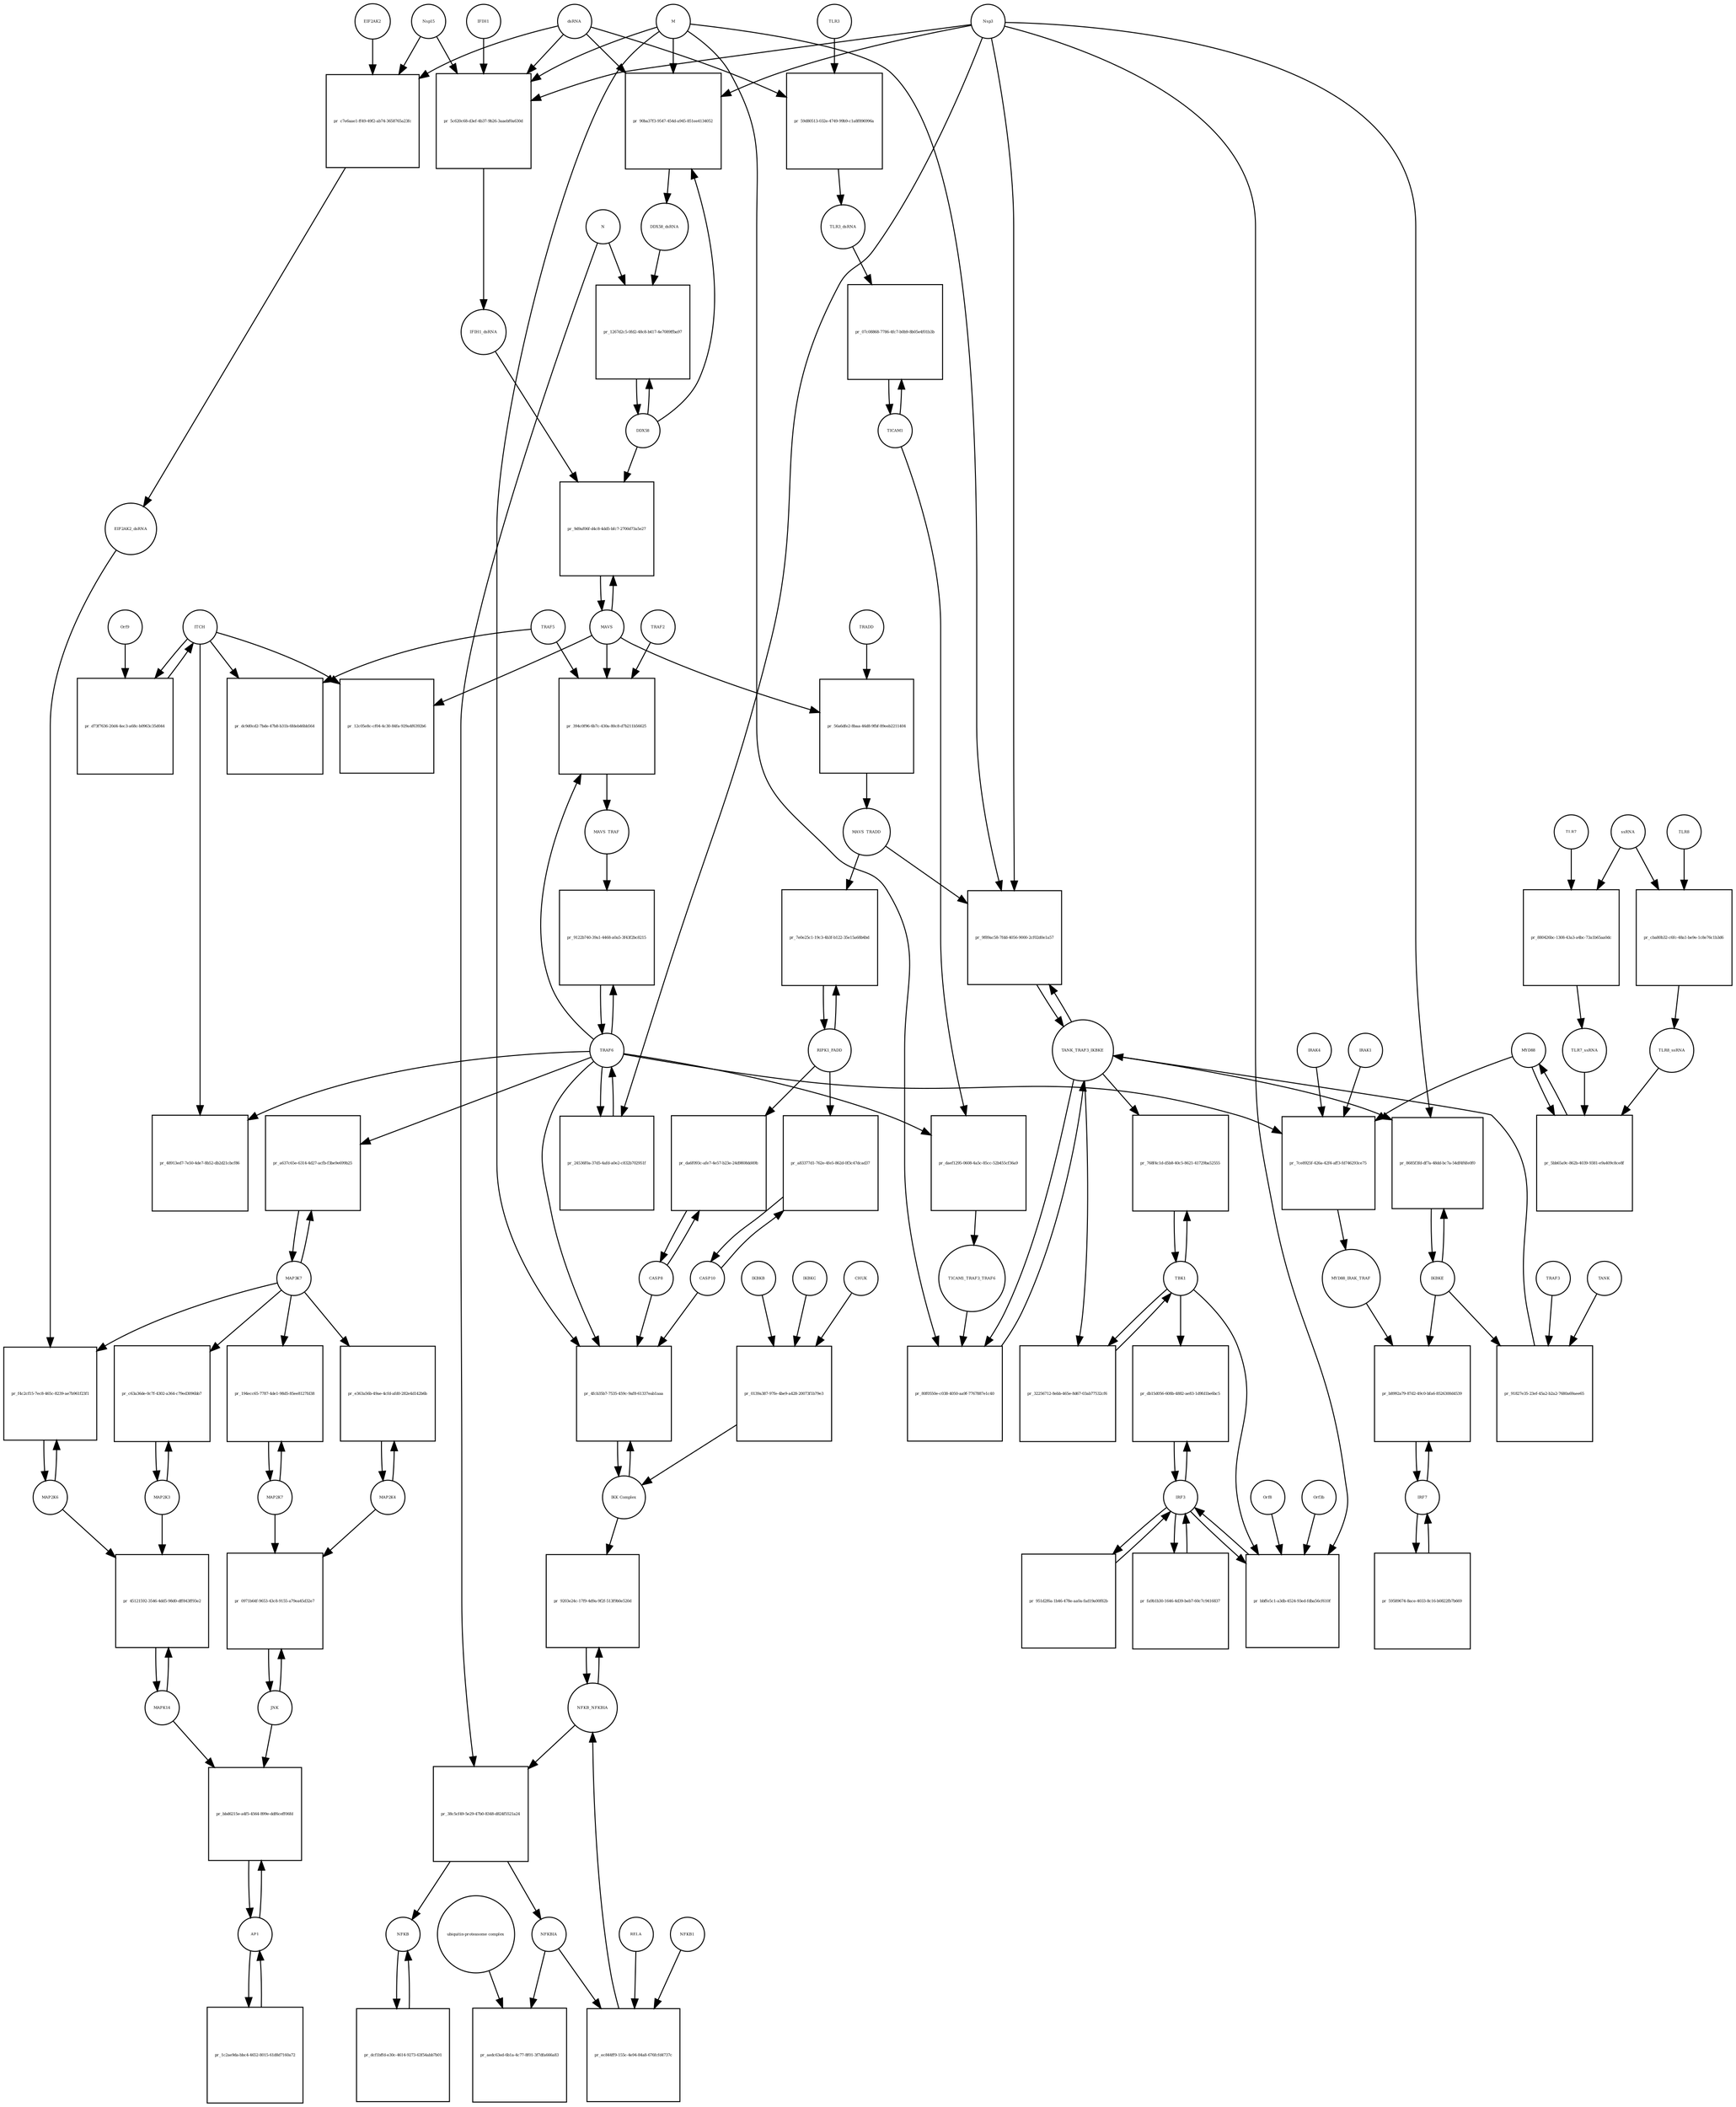 strict digraph  {
dsRNA [annotation="", bipartite=0, cls="nucleic acid feature", fontsize=4, label=dsRNA, shape=circle];
"pr_90ba37f3-9547-454d-a945-851ee4134052" [annotation="", bipartite=1, cls=process, fontsize=4, label="pr_90ba37f3-9547-454d-a945-851ee4134052", shape=square];
DDX58_dsRNA [annotation="", bipartite=0, cls=complex, fontsize=4, label=DDX58_dsRNA, shape=circle];
M [annotation=urn_miriam_ncbiprotein_1796318601, bipartite=0, cls=macromolecule, fontsize=4, label=M, shape=circle];
Nsp3 [annotation=urn_miriam_ncbiprotein_1802476807, bipartite=0, cls=macromolecule, fontsize=4, label=Nsp3, shape=circle];
DDX58 [annotation=urn_miriam_hgnc_19102, bipartite=0, cls=macromolecule, fontsize=4, label=DDX58, shape=circle];
"pr_5c620c68-d3ef-4b37-9b26-3aaebf0a630d" [annotation="", bipartite=1, cls=process, fontsize=4, label="pr_5c620c68-d3ef-4b37-9b26-3aaebf0a630d", shape=square];
IFIH1_dsRNA [annotation="", bipartite=0, cls=complex, fontsize=4, label=IFIH1_dsRNA, shape=circle];
Nsp15 [annotation=urn_miriam_ncbiprotein_1802476818, bipartite=0, cls=macromolecule, fontsize=4, label=Nsp15, shape=circle];
IFIH1 [annotation=urn_miriam_hgnc_18873, bipartite=0, cls=macromolecule, fontsize=4, label=IFIH1, shape=circle];
"pr_1267d2c5-0fd2-48c8-b417-4e7089ffba97" [annotation="", bipartite=1, cls=process, fontsize=4, label="pr_1267d2c5-0fd2-48c8-b417-4e7089ffba97", shape=square];
N [annotation=urn_miriam_ncbiprotein_1798174255, bipartite=0, cls=macromolecule, fontsize=4, label=N, shape=circle];
MAVS [annotation=urn_miriam_hgnc_29233, bipartite=0, cls="macromolecule multimer", fontsize=4, label=MAVS, shape=circle];
"pr_9d9af06f-d4c8-4dd5-bfc7-2700d73a5e27" [annotation="", bipartite=1, cls=process, fontsize=4, label="pr_9d9af06f-d4c8-4dd5-bfc7-2700d73a5e27", shape=square];
NFKB [annotation="", bipartite=0, cls=complex, fontsize=4, label=NFKB, shape=circle];
"pr_dcf1bffd-e30c-4614-9273-63f54abb7b01" [annotation="", bipartite=1, cls=process, fontsize=4, label="pr_dcf1bffd-e30c-4614-9273-63f54abb7b01", shape=square];
NFKBIA [annotation=urn_miriam_hgnc_7797, bipartite=0, cls=macromolecule, fontsize=4, label=NFKBIA, shape=circle];
"pr_aedc63ed-6b1a-4c77-8f01-3f7dfa666a83" [annotation="", bipartite=1, cls=process, fontsize=4, label="pr_aedc63ed-6b1a-4c77-8f01-3f7dfa666a83", shape=square];
"ubiquitin-proteasome complex" [annotation="", bipartite=0, cls=complex, fontsize=4, label="ubiquitin-proteasome complex", shape=circle];
IRF3 [annotation=urn_miriam_hgnc_6118, bipartite=0, cls="macromolecule multimer", fontsize=4, label=IRF3, shape=circle];
"pr_db15d056-608b-4882-ae83-1d9fd1be6bc5" [annotation="", bipartite=1, cls=process, fontsize=4, label="pr_db15d056-608b-4882-ae83-1d9fd1be6bc5", shape=square];
TBK1 [annotation="", bipartite=0, cls=macromolecule, fontsize=4, label=TBK1, shape=circle];
"pr_951d2f6a-1b46-478e-aa0a-fad19a00f82b" [annotation="", bipartite=1, cls=process, fontsize=4, label="pr_951d2f6a-1b46-478e-aa0a-fad19a00f82b", shape=square];
"pr_bbffe5c1-a3db-4524-93ed-fdba56cf610f" [annotation="", bipartite=1, cls=process, fontsize=4, label="pr_bbffe5c1-a3db-4524-93ed-fdba56cf610f", shape=square];
Orf3b [annotation=urn_miriam_uniprot_P59633, bipartite=0, cls=macromolecule, fontsize=4, label=Orf3b, shape=circle];
Orf8 [annotation=urn_miriam_ncbiprotein_1796318604, bipartite=0, cls=macromolecule, fontsize=4, label=Orf8, shape=circle];
IRF7 [annotation=urn_miriam_hgnc_6122, bipartite=0, cls="macromolecule multimer", fontsize=4, label=IRF7, shape=circle];
"pr_b8992a79-87d2-49c0-bfa6-8526300d4539" [annotation="", bipartite=1, cls=process, fontsize=4, label="pr_b8992a79-87d2-49c0-bfa6-8526300d4539", shape=square];
IKBKE [annotation=urn_miriam_hgnc_14552, bipartite=0, cls=macromolecule, fontsize=4, label=IKBKE, shape=circle];
MYD88_IRAK_TRAF [annotation="", bipartite=0, cls=complex, fontsize=4, label=MYD88_IRAK_TRAF, shape=circle];
"pr_fa9b1b30-1646-4d39-beb7-60c7c9416837" [annotation="", bipartite=1, cls=process, fontsize=4, label="pr_fa9b1b30-1646-4d39-beb7-60c7c9416837", shape=square];
"pr_59589674-8ace-4033-8c16-b0822fb7b669" [annotation="", bipartite=1, cls=process, fontsize=4, label="pr_59589674-8ace-4033-8c16-b0822fb7b669", shape=square];
TRAF6 [annotation=urn_miriam_hgnc_12036, bipartite=0, cls=macromolecule, fontsize=4, label=TRAF6, shape=circle];
"pr_9122b740-39a1-4468-a0a5-3f43f2bc8215" [annotation="", bipartite=1, cls=process, fontsize=4, label="pr_9122b740-39a1-4468-a0a5-3f43f2bc8215", shape=square];
MAVS_TRAF [annotation="", bipartite=0, cls=complex, fontsize=4, label=MAVS_TRAF, shape=circle];
"pr_12c05e8c-cf04-4c30-84fa-929a4f6392b6" [annotation="", bipartite=1, cls=process, fontsize=4, label="pr_12c05e8c-cf04-4c30-84fa-929a4f6392b6", shape=square];
ITCH [annotation="", bipartite=0, cls=macromolecule, fontsize=4, label=ITCH, shape=circle];
TRAF5 [annotation=urn_miriam_hgnc_12035, bipartite=0, cls=macromolecule, fontsize=4, label=TRAF5, shape=circle];
"pr_dc9d0cd2-7bde-47b8-b31b-6fdeb46bb564" [annotation="", bipartite=1, cls=process, fontsize=4, label="pr_dc9d0cd2-7bde-47b8-b31b-6fdeb46bb564", shape=square];
"pr_48913ed7-7e50-4de7-8b52-db2d21cbcf86" [annotation="", bipartite=1, cls=process, fontsize=4, label="pr_48913ed7-7e50-4de7-8b52-db2d21cbcf86", shape=square];
TICAM1 [annotation=urn_miriam_hgnc_18348, bipartite=0, cls=macromolecule, fontsize=4, label=TICAM1, shape=circle];
"pr_07c08868-7786-4fc7-b0b9-8b05e4f01b3b" [annotation="", bipartite=1, cls=process, fontsize=4, label="pr_07c08868-7786-4fc7-b0b9-8b05e4f01b3b", shape=square];
TLR3_dsRNA [annotation="", bipartite=0, cls=complex, fontsize=4, label=TLR3_dsRNA, shape=circle];
TLR3 [annotation=urn_miriam_hgnc_11849, bipartite=0, cls="macromolecule multimer", fontsize=4, label=TLR3, shape=circle];
"pr_59d80513-032e-4749-99b9-c1a8f896996a" [annotation="", bipartite=1, cls=process, fontsize=4, label="pr_59d80513-032e-4749-99b9-c1a8f896996a", shape=square];
"pr_daef1295-0608-4a5c-85cc-52b455cf36a9" [annotation="", bipartite=1, cls=process, fontsize=4, label="pr_daef1295-0608-4a5c-85cc-52b455cf36a9", shape=square];
TICAM1_TRAF3_TRAF6 [annotation="", bipartite=0, cls=complex, fontsize=4, label=TICAM1_TRAF3_TRAF6, shape=circle];
TANK_TRAF3_IKBKE [annotation="", bipartite=0, cls=complex, fontsize=4, label=TANK_TRAF3_IKBKE, shape=circle];
"pr_80f0550e-c038-4050-aa9f-7767887e1c40" [annotation="", bipartite=1, cls=process, fontsize=4, label="pr_80f0550e-c038-4050-aa9f-7767887e1c40", shape=square];
"pr_768f4c1d-d5b8-40c5-8621-41729ba52555" [annotation="", bipartite=1, cls=process, fontsize=4, label="pr_768f4c1d-d5b8-40c5-8621-41729ba52555", shape=square];
"pr_8685f3fd-df7a-48dd-bc7a-54df4f6fe0f0" [annotation="", bipartite=1, cls=process, fontsize=4, label="pr_8685f3fd-df7a-48dd-bc7a-54df4f6fe0f0", shape=square];
MYD88 [annotation="", bipartite=0, cls=macromolecule, fontsize=4, label=MYD88, shape=circle];
"pr_7ce8925f-426a-42f4-aff3-fd746293ce75" [annotation="", bipartite=1, cls=process, fontsize=4, label="pr_7ce8925f-426a-42f4-aff3-fd746293ce75", shape=square];
IRAK1 [annotation=urn_miriam_hgnc_6112, bipartite=0, cls=macromolecule, fontsize=4, label=IRAK1, shape=circle];
IRAK4 [annotation=urn_miriam_hgnc_17967, bipartite=0, cls=macromolecule, fontsize=4, label=IRAK4, shape=circle];
TLR7 [annotation=urn_miriam_hgnc_15631, bipartite=0, cls=macromolecule, fontsize=4, label=TLR7, shape=circle];
"pr_880426bc-1308-43a3-a4bc-73a1b65aa0dc" [annotation="", bipartite=1, cls=process, fontsize=4, label="pr_880426bc-1308-43a3-a4bc-73a1b65aa0dc", shape=square];
TLR7_ssRNA [annotation="", bipartite=0, cls=complex, fontsize=4, label=TLR7_ssRNA, shape=circle];
ssRNA [annotation="", bipartite=0, cls="nucleic acid feature", fontsize=4, label=ssRNA, shape=circle];
TLR8 [annotation=urn_miriam_hgnc_15632, bipartite=0, cls=macromolecule, fontsize=4, label=TLR8, shape=circle];
"pr_cba80b32-c6fc-48a1-be9e-1c8e76c1b3d6" [annotation="", bipartite=1, cls=process, fontsize=4, label="pr_cba80b32-c6fc-48a1-be9e-1c8e76c1b3d6", shape=square];
TLR8_ssRNA [annotation="", bipartite=0, cls=complex, fontsize=4, label=TLR8_ssRNA, shape=circle];
"pr_5bb65a9c-862b-4039-9381-e9a409c8ce8f" [annotation="", bipartite=1, cls=process, fontsize=4, label="pr_5bb65a9c-862b-4039-9381-e9a409c8ce8f", shape=square];
MAP3K7 [annotation="", bipartite=0, cls=macromolecule, fontsize=4, label=MAP3K7, shape=circle];
"pr_a637c65e-6314-4d27-acfb-f3be9e699b25" [annotation="", bipartite=1, cls=process, fontsize=4, label="pr_a637c65e-6314-4d27-acfb-f3be9e699b25", shape=square];
TRAF2 [annotation=urn_miriam_hgnc_12032, bipartite=0, cls=macromolecule, fontsize=4, label=TRAF2, shape=circle];
"pr_394c0f96-6b7c-430a-80c8-d7b211b56625" [annotation="", bipartite=1, cls=process, fontsize=4, label="pr_394c0f96-6b7c-430a-80c8-d7b211b56625", shape=square];
"pr_d73f7636-20d4-4ec3-a68c-b0963c35d044" [annotation="", bipartite=1, cls=process, fontsize=4, label="pr_d73f7636-20d4-4ec3-a68c-b0963c35d044", shape=square];
Orf9 [annotation=urn_miriam_uniprot_P59636, bipartite=0, cls=macromolecule, fontsize=4, label=Orf9, shape=circle];
"pr_56a6dfe2-8baa-46d8-9fbf-89eeb2211404" [annotation="", bipartite=1, cls=process, fontsize=4, label="pr_56a6dfe2-8baa-46d8-9fbf-89eeb2211404", shape=square];
MAVS_TRADD [annotation="", bipartite=0, cls=complex, fontsize=4, label=MAVS_TRADD, shape=circle];
TRADD [annotation=urn_miriam_hgnc_12030, bipartite=0, cls=macromolecule, fontsize=4, label=TRADD, shape=circle];
"pr_24536f0a-37d5-4afd-a0e2-c832b702951f" [annotation="", bipartite=1, cls=process, fontsize=4, label="pr_24536f0a-37d5-4afd-a0e2-c832b702951f", shape=square];
AP1 [annotation="", bipartite=0, cls=complex, fontsize=4, label=AP1, shape=circle];
"pr_bbd6215e-a4f5-4564-899e-ddf6ceff06fd" [annotation="", bipartite=1, cls=process, fontsize=4, label="pr_bbd6215e-a4f5-4564-899e-ddf6ceff06fd", shape=square];
MAPK14 [annotation="", bipartite=0, cls=macromolecule, fontsize=4, label=MAPK14, shape=circle];
JNK [annotation="", bipartite=0, cls=complex, fontsize=4, label=JNK, shape=circle];
"pr_0971b64f-9653-43c8-9155-a79ea45d32e7" [annotation="", bipartite=1, cls=process, fontsize=4, label="pr_0971b64f-9653-43c8-9155-a79ea45d32e7", shape=square];
MAP2K7 [annotation="", bipartite=0, cls=macromolecule, fontsize=4, label=MAP2K7, shape=circle];
MAP2K4 [annotation="", bipartite=0, cls=macromolecule, fontsize=4, label=MAP2K4, shape=circle];
"pr_e363a56b-49ae-4cfd-afd0-282e4d142b6b" [annotation="", bipartite=1, cls=process, fontsize=4, label="pr_e363a56b-49ae-4cfd-afd0-282e4d142b6b", shape=square];
"pr_194ecc65-7787-4de1-98d5-85ee8127fd38" [annotation="", bipartite=1, cls=process, fontsize=4, label="pr_194ecc65-7787-4de1-98d5-85ee8127fd38", shape=square];
MAP2K3 [annotation="", bipartite=0, cls=macromolecule, fontsize=4, label=MAP2K3, shape=circle];
"pr_c63a36de-0c7f-4302-a364-c79ed3096bb7" [annotation="", bipartite=1, cls=process, fontsize=4, label="pr_c63a36de-0c7f-4302-a364-c79ed3096bb7", shape=square];
MAP2K6 [annotation="", bipartite=0, cls=macromolecule, fontsize=4, label=MAP2K6, shape=circle];
"pr_f4c2cf15-7ec8-465c-8239-ae7b961f23f1" [annotation="", bipartite=1, cls=process, fontsize=4, label="pr_f4c2cf15-7ec8-465c-8239-ae7b961f23f1", shape=square];
EIF2AK2_dsRNA [annotation="", bipartite=0, cls=complex, fontsize=4, label=EIF2AK2_dsRNA, shape=circle];
"pr_c7e6aae1-ff49-49f2-ab74-3658765a23fc" [annotation="", bipartite=1, cls=process, fontsize=4, label="pr_c7e6aae1-ff49-49f2-ab74-3658765a23fc", shape=square];
EIF2AK2 [annotation=urn_miriam_hgnc_9437, bipartite=0, cls=macromolecule, fontsize=4, label=EIF2AK2, shape=circle];
RIPK1_FADD [annotation="", bipartite=0, cls=complex, fontsize=4, label=RIPK1_FADD, shape=circle];
"pr_7e0e25c1-19c3-4b3f-b122-35e15a68b4bd" [annotation="", bipartite=1, cls=process, fontsize=4, label="pr_7e0e25c1-19c3-4b3f-b122-35e15a68b4bd", shape=square];
CASP8 [annotation="", bipartite=0, cls=macromolecule, fontsize=4, label=CASP8, shape=circle];
"pr_da6f093c-afe7-4e57-b23e-24d9808dd49b" [annotation="", bipartite=1, cls=process, fontsize=4, label="pr_da6f093c-afe7-4e57-b23e-24d9808dd49b", shape=square];
CASP10 [annotation="", bipartite=0, cls=macromolecule, fontsize=4, label=CASP10, shape=circle];
"pr_a83377d1-762e-4fe5-862d-0f3c47dcad37" [annotation="", bipartite=1, cls=process, fontsize=4, label="pr_a83377d1-762e-4fe5-862d-0f3c47dcad37", shape=square];
NFKB_NFKBIA [annotation="", bipartite=0, cls=complex, fontsize=4, label=NFKB_NFKBIA, shape=circle];
"pr_9203e24c-17f9-4d9a-9f2f-513f9b0e520d" [annotation="", bipartite=1, cls=process, fontsize=4, label="pr_9203e24c-17f9-4d9a-9f2f-513f9b0e520d", shape=square];
"IKK Complex" [annotation="", bipartite=0, cls=complex, fontsize=4, label="IKK Complex", shape=circle];
"pr_38c5cf49-5e29-47b0-8348-d824f5521a24" [annotation="", bipartite=1, cls=process, fontsize=4, label="pr_38c5cf49-5e29-47b0-8348-d824f5521a24", shape=square];
"pr_1c2ae9da-bbc4-4652-8015-61d8d7160a72" [annotation="", bipartite=1, cls=process, fontsize=4, label="pr_1c2ae9da-bbc4-4652-8015-61d8d7160a72", shape=square];
"pr_4fcb35b7-7535-459c-9af8-61337eab1aaa" [annotation="", bipartite=1, cls=process, fontsize=4, label="pr_4fcb35b7-7535-459c-9af8-61337eab1aaa", shape=square];
"pr_ec844ff9-155c-4e94-84a8-676fcfd4737c" [annotation="", bipartite=1, cls=process, fontsize=4, label="pr_ec844ff9-155c-4e94-84a8-676fcfd4737c", shape=square];
RELA [annotation="", bipartite=0, cls=macromolecule, fontsize=4, label=RELA, shape=circle];
NFKB1 [annotation="", bipartite=0, cls=macromolecule, fontsize=4, label=NFKB1, shape=circle];
IKBKG [annotation="", bipartite=0, cls=macromolecule, fontsize=4, label=IKBKG, shape=circle];
"pr_0139a387-97fe-4be9-a428-20073f1b79e3" [annotation="", bipartite=1, cls=process, fontsize=4, label="pr_0139a387-97fe-4be9-a428-20073f1b79e3", shape=square];
CHUK [annotation="", bipartite=0, cls=macromolecule, fontsize=4, label=CHUK, shape=circle];
IKBKB [annotation="", bipartite=0, cls=macromolecule, fontsize=4, label=IKBKB, shape=circle];
"pr_9f89ac58-7fdd-4056-9000-2cf02d0e1a57" [annotation="", bipartite=1, cls=process, fontsize=4, label="pr_9f89ac58-7fdd-4056-9000-2cf02d0e1a57", shape=square];
"pr_32256712-8ebb-465e-8d67-03ab77532cf6" [annotation="", bipartite=1, cls=process, fontsize=4, label="pr_32256712-8ebb-465e-8d67-03ab77532cf6", shape=square];
"pr_45121592-3546-4dd5-98d0-dff843ff93e2" [annotation="", bipartite=1, cls=process, fontsize=4, label="pr_45121592-3546-4dd5-98d0-dff843ff93e2", shape=square];
TRAF3 [annotation="", bipartite=0, cls=macromolecule, fontsize=4, label=TRAF3, shape=circle];
"pr_91827e35-23ef-45a2-b2a2-7680a69aee65" [annotation="", bipartite=1, cls=process, fontsize=4, label="pr_91827e35-23ef-45a2-b2a2-7680a69aee65", shape=square];
TANK [annotation="", bipartite=0, cls=macromolecule, fontsize=4, label=TANK, shape=circle];
dsRNA -> "pr_90ba37f3-9547-454d-a945-851ee4134052"  [annotation="", interaction_type=consumption];
dsRNA -> "pr_5c620c68-d3ef-4b37-9b26-3aaebf0a630d"  [annotation="", interaction_type=consumption];
dsRNA -> "pr_59d80513-032e-4749-99b9-c1a8f896996a"  [annotation="", interaction_type=consumption];
dsRNA -> "pr_c7e6aae1-ff49-49f2-ab74-3658765a23fc"  [annotation="", interaction_type=consumption];
"pr_90ba37f3-9547-454d-a945-851ee4134052" -> DDX58_dsRNA  [annotation="", interaction_type=production];
DDX58_dsRNA -> "pr_1267d2c5-0fd2-48c8-b417-4e7089ffba97"  [annotation="urn_miriam_pubmed_25581309|urn_miriam_pubmed_28148787|urn_miriam_taxonomy_694009", interaction_type=catalysis];
M -> "pr_90ba37f3-9547-454d-a945-851ee4134052"  [annotation="urn_miriam_pubmed_20303872|urn_miriam_pubmed_19380580|urn_miriam_pubmed_31226023|urn_miriam_taxonomy_694009", interaction_type=inhibition];
M -> "pr_5c620c68-d3ef-4b37-9b26-3aaebf0a630d"  [annotation="urn_miriam_pubmed_28484023|urn_miriam_pubmed_19380580|urn_miriam_pubmed_31226023|urn_miriam_taxonomy_694009", interaction_type=inhibition];
M -> "pr_80f0550e-c038-4050-aa9f-7767887e1c40"  [annotation="urn_miriam_pubmed_19380580|urn_miriam_pubmed_19366914|urn_miriam_taxonomy_694009", interaction_type=inhibition];
M -> "pr_4fcb35b7-7535-459c-9af8-61337eab1aaa"  [annotation="urn_miriam_pubmed_19366914|urn_miriam_pubmed_20303872|urn_miriam_pubmed_17705188|urn_miriam_pubmed_694009", interaction_type=inhibition];
M -> "pr_9f89ac58-7fdd-4056-9000-2cf02d0e1a57"  [annotation="urn_miriam_pubmed_19366914|urn_miriam_pubmed_27164085|urn_miriam_pubmed_19380580|urn_miriam_taxonomy_694009", interaction_type=inhibition];
Nsp3 -> "pr_90ba37f3-9547-454d-a945-851ee4134052"  [annotation="urn_miriam_pubmed_20303872|urn_miriam_pubmed_19380580|urn_miriam_pubmed_31226023|urn_miriam_taxonomy_694009", interaction_type=inhibition];
Nsp3 -> "pr_5c620c68-d3ef-4b37-9b26-3aaebf0a630d"  [annotation="urn_miriam_pubmed_28484023|urn_miriam_pubmed_19380580|urn_miriam_pubmed_31226023|urn_miriam_taxonomy_694009", interaction_type=inhibition];
Nsp3 -> "pr_bbffe5c1-a3db-4524-93ed-fdba56cf610f"  [annotation="urn_miriam_pubmed_17761676|urn_miriam_pubmed_31226023|urn_miriam_taxonomy_694009", interaction_type=inhibition];
Nsp3 -> "pr_8685f3fd-df7a-48dd-bc7a-54df4f6fe0f0"  [annotation="urn_miriam_pubmed_20303872|urn_miriam_pubmed_31226023|urn_miriam_taxonomy_694009", interaction_type=inhibition];
Nsp3 -> "pr_24536f0a-37d5-4afd-a0e2-c832b702951f"  [annotation="urn_miriam_pubmed_27164085|urn_miriam_taxonomy_694009", interaction_type=catalysis];
Nsp3 -> "pr_9f89ac58-7fdd-4056-9000-2cf02d0e1a57"  [annotation="urn_miriam_pubmed_19366914|urn_miriam_pubmed_27164085|urn_miriam_pubmed_19380580|urn_miriam_taxonomy_694009", interaction_type=inhibition];
DDX58 -> "pr_90ba37f3-9547-454d-a945-851ee4134052"  [annotation="", interaction_type=consumption];
DDX58 -> "pr_1267d2c5-0fd2-48c8-b417-4e7089ffba97"  [annotation="", interaction_type=consumption];
DDX58 -> "pr_9d9af06f-d4c8-4dd5-bfc7-2700d73a5e27"  [annotation=urn_miriam_pubmed_25581309, interaction_type=catalysis];
"pr_5c620c68-d3ef-4b37-9b26-3aaebf0a630d" -> IFIH1_dsRNA  [annotation="", interaction_type=production];
IFIH1_dsRNA -> "pr_9d9af06f-d4c8-4dd5-bfc7-2700d73a5e27"  [annotation=urn_miriam_pubmed_25581309, interaction_type=catalysis];
Nsp15 -> "pr_5c620c68-d3ef-4b37-9b26-3aaebf0a630d"  [annotation="urn_miriam_pubmed_28484023|urn_miriam_pubmed_19380580|urn_miriam_pubmed_31226023|urn_miriam_taxonomy_694009", interaction_type=inhibition];
Nsp15 -> "pr_c7e6aae1-ff49-49f2-ab74-3658765a23fc"  [annotation="urn_miriam_pubmed_28484023|urn_miriam_pubmed_19366914|urn_miriam_taxonomy_694009", interaction_type=inhibition];
IFIH1 -> "pr_5c620c68-d3ef-4b37-9b26-3aaebf0a630d"  [annotation="", interaction_type=consumption];
"pr_1267d2c5-0fd2-48c8-b417-4e7089ffba97" -> DDX58  [annotation="", interaction_type=production];
N -> "pr_1267d2c5-0fd2-48c8-b417-4e7089ffba97"  [annotation="urn_miriam_pubmed_25581309|urn_miriam_pubmed_28148787|urn_miriam_taxonomy_694009", interaction_type=inhibition];
N -> "pr_38c5cf49-5e29-47b0-8348-d824f5521a24"  [annotation="urn_miriam_pubmed_16143815|urn_miriam_taxonomy_694009", interaction_type=stimulation];
MAVS -> "pr_9d9af06f-d4c8-4dd5-bfc7-2700d73a5e27"  [annotation="", interaction_type=consumption];
MAVS -> "pr_12c05e8c-cf04-4c30-84fa-929a4f6392b6"  [annotation="", interaction_type=consumption];
MAVS -> "pr_394c0f96-6b7c-430a-80c8-d7b211b56625"  [annotation="", interaction_type=consumption];
MAVS -> "pr_56a6dfe2-8baa-46d8-9fbf-89eeb2211404"  [annotation="", interaction_type=consumption];
"pr_9d9af06f-d4c8-4dd5-bfc7-2700d73a5e27" -> MAVS  [annotation="", interaction_type=production];
NFKB -> "pr_dcf1bffd-e30c-4614-9273-63f54abb7b01"  [annotation="", interaction_type=consumption];
"pr_dcf1bffd-e30c-4614-9273-63f54abb7b01" -> NFKB  [annotation="", interaction_type=production];
NFKBIA -> "pr_aedc63ed-6b1a-4c77-8f01-3f7dfa666a83"  [annotation="", interaction_type=consumption];
NFKBIA -> "pr_ec844ff9-155c-4e94-84a8-676fcfd4737c"  [annotation="", interaction_type=consumption];
"ubiquitin-proteasome complex" -> "pr_aedc63ed-6b1a-4c77-8f01-3f7dfa666a83"  [annotation=urn_miriam_pubmed_20303872, interaction_type=catalysis];
IRF3 -> "pr_db15d056-608b-4882-ae83-1d9fd1be6bc5"  [annotation="", interaction_type=consumption];
IRF3 -> "pr_951d2f6a-1b46-478e-aa0a-fad19a00f82b"  [annotation="", interaction_type=consumption];
IRF3 -> "pr_bbffe5c1-a3db-4524-93ed-fdba56cf610f"  [annotation="", interaction_type=consumption];
IRF3 -> "pr_fa9b1b30-1646-4d39-beb7-60c7c9416837"  [annotation="", interaction_type=consumption];
"pr_db15d056-608b-4882-ae83-1d9fd1be6bc5" -> IRF3  [annotation="", interaction_type=production];
TBK1 -> "pr_db15d056-608b-4882-ae83-1d9fd1be6bc5"  [annotation=urn_miriam_pubmed_25581309, interaction_type=catalysis];
TBK1 -> "pr_bbffe5c1-a3db-4524-93ed-fdba56cf610f"  [annotation="urn_miriam_pubmed_17761676|urn_miriam_pubmed_31226023|urn_miriam_taxonomy_694009", interaction_type=catalysis];
TBK1 -> "pr_768f4c1d-d5b8-40c5-8621-41729ba52555"  [annotation="", interaction_type=consumption];
TBK1 -> "pr_32256712-8ebb-465e-8d67-03ab77532cf6"  [annotation="", interaction_type=consumption];
"pr_951d2f6a-1b46-478e-aa0a-fad19a00f82b" -> IRF3  [annotation="", interaction_type=production];
"pr_bbffe5c1-a3db-4524-93ed-fdba56cf610f" -> IRF3  [annotation="", interaction_type=production];
Orf3b -> "pr_bbffe5c1-a3db-4524-93ed-fdba56cf610f"  [annotation="urn_miriam_pubmed_17761676|urn_miriam_pubmed_31226023|urn_miriam_taxonomy_694009", interaction_type=inhibition];
Orf8 -> "pr_bbffe5c1-a3db-4524-93ed-fdba56cf610f"  [annotation="urn_miriam_pubmed_17761676|urn_miriam_pubmed_31226023|urn_miriam_taxonomy_694009", interaction_type=inhibition];
IRF7 -> "pr_b8992a79-87d2-49c0-bfa6-8526300d4539"  [annotation="", interaction_type=consumption];
IRF7 -> "pr_59589674-8ace-4033-8c16-b0822fb7b669"  [annotation="", interaction_type=consumption];
"pr_b8992a79-87d2-49c0-bfa6-8526300d4539" -> IRF7  [annotation="", interaction_type=production];
IKBKE -> "pr_b8992a79-87d2-49c0-bfa6-8526300d4539"  [annotation=urn_miriam_pubmed_20303872, interaction_type=catalysis];
IKBKE -> "pr_8685f3fd-df7a-48dd-bc7a-54df4f6fe0f0"  [annotation="", interaction_type=consumption];
IKBKE -> "pr_91827e35-23ef-45a2-b2a2-7680a69aee65"  [annotation="", interaction_type=consumption];
MYD88_IRAK_TRAF -> "pr_b8992a79-87d2-49c0-bfa6-8526300d4539"  [annotation=urn_miriam_pubmed_20303872, interaction_type=catalysis];
"pr_fa9b1b30-1646-4d39-beb7-60c7c9416837" -> IRF3  [annotation="", interaction_type=production];
"pr_59589674-8ace-4033-8c16-b0822fb7b669" -> IRF7  [annotation="", interaction_type=production];
TRAF6 -> "pr_9122b740-39a1-4468-a0a5-3f43f2bc8215"  [annotation="", interaction_type=consumption];
TRAF6 -> "pr_48913ed7-7e50-4de7-8b52-db2d21cbcf86"  [annotation="", interaction_type=consumption];
TRAF6 -> "pr_daef1295-0608-4a5c-85cc-52b455cf36a9"  [annotation="", interaction_type=consumption];
TRAF6 -> "pr_7ce8925f-426a-42f4-aff3-fd746293ce75"  [annotation="", interaction_type=consumption];
TRAF6 -> "pr_a637c65e-6314-4d27-acfb-f3be9e699b25"  [annotation=urn_miriam_pubmed_19366914, interaction_type=stimulation];
TRAF6 -> "pr_394c0f96-6b7c-430a-80c8-d7b211b56625"  [annotation="", interaction_type=consumption];
TRAF6 -> "pr_24536f0a-37d5-4afd-a0e2-c832b702951f"  [annotation="", interaction_type=consumption];
TRAF6 -> "pr_4fcb35b7-7535-459c-9af8-61337eab1aaa"  [annotation="urn_miriam_pubmed_19366914|urn_miriam_pubmed_20303872|urn_miriam_pubmed_17705188|urn_miriam_pubmed_694009", interaction_type=stimulation];
"pr_9122b740-39a1-4468-a0a5-3f43f2bc8215" -> TRAF6  [annotation="", interaction_type=production];
MAVS_TRAF -> "pr_9122b740-39a1-4468-a0a5-3f43f2bc8215"  [annotation=urn_miriam_pubmed_19366914, interaction_type=catalysis];
ITCH -> "pr_12c05e8c-cf04-4c30-84fa-929a4f6392b6"  [annotation=urn_miriam_pubmed_25135833, interaction_type=catalysis];
ITCH -> "pr_dc9d0cd2-7bde-47b8-b31b-6fdeb46bb564"  [annotation=urn_miriam_pubmed_25135833, interaction_type=catalysis];
ITCH -> "pr_48913ed7-7e50-4de7-8b52-db2d21cbcf86"  [annotation=urn_miriam_pubmed_25135833, interaction_type=catalysis];
ITCH -> "pr_d73f7636-20d4-4ec3-a68c-b0963c35d044"  [annotation="", interaction_type=consumption];
TRAF5 -> "pr_dc9d0cd2-7bde-47b8-b31b-6fdeb46bb564"  [annotation="", interaction_type=consumption];
TRAF5 -> "pr_394c0f96-6b7c-430a-80c8-d7b211b56625"  [annotation="", interaction_type=consumption];
TICAM1 -> "pr_07c08868-7786-4fc7-b0b9-8b05e4f01b3b"  [annotation="", interaction_type=consumption];
TICAM1 -> "pr_daef1295-0608-4a5c-85cc-52b455cf36a9"  [annotation="", interaction_type=consumption];
"pr_07c08868-7786-4fc7-b0b9-8b05e4f01b3b" -> TICAM1  [annotation="", interaction_type=production];
TLR3_dsRNA -> "pr_07c08868-7786-4fc7-b0b9-8b05e4f01b3b"  [annotation=urn_miriam_pubmed_20303872, interaction_type=stimulation];
TLR3 -> "pr_59d80513-032e-4749-99b9-c1a8f896996a"  [annotation="", interaction_type=consumption];
"pr_59d80513-032e-4749-99b9-c1a8f896996a" -> TLR3_dsRNA  [annotation="", interaction_type=production];
"pr_daef1295-0608-4a5c-85cc-52b455cf36a9" -> TICAM1_TRAF3_TRAF6  [annotation="", interaction_type=production];
TICAM1_TRAF3_TRAF6 -> "pr_80f0550e-c038-4050-aa9f-7767887e1c40"  [annotation="urn_miriam_pubmed_19380580|urn_miriam_pubmed_19366914|urn_miriam_taxonomy_694009", interaction_type=stimulation];
TANK_TRAF3_IKBKE -> "pr_80f0550e-c038-4050-aa9f-7767887e1c40"  [annotation="", interaction_type=consumption];
TANK_TRAF3_IKBKE -> "pr_768f4c1d-d5b8-40c5-8621-41729ba52555"  [annotation=urn_miriam_pubmed_20303872, interaction_type=stimulation];
TANK_TRAF3_IKBKE -> "pr_8685f3fd-df7a-48dd-bc7a-54df4f6fe0f0"  [annotation="urn_miriam_pubmed_20303872|urn_miriam_pubmed_31226023|urn_miriam_taxonomy_694009", interaction_type=stimulation];
TANK_TRAF3_IKBKE -> "pr_9f89ac58-7fdd-4056-9000-2cf02d0e1a57"  [annotation="", interaction_type=consumption];
TANK_TRAF3_IKBKE -> "pr_32256712-8ebb-465e-8d67-03ab77532cf6"  [annotation=urn_miriam_pubmed_19366914, interaction_type=stimulation];
"pr_80f0550e-c038-4050-aa9f-7767887e1c40" -> TANK_TRAF3_IKBKE  [annotation="", interaction_type=production];
"pr_768f4c1d-d5b8-40c5-8621-41729ba52555" -> TBK1  [annotation="", interaction_type=production];
"pr_8685f3fd-df7a-48dd-bc7a-54df4f6fe0f0" -> IKBKE  [annotation="", interaction_type=production];
MYD88 -> "pr_7ce8925f-426a-42f4-aff3-fd746293ce75"  [annotation="", interaction_type=consumption];
MYD88 -> "pr_5bb65a9c-862b-4039-9381-e9a409c8ce8f"  [annotation="", interaction_type=consumption];
"pr_7ce8925f-426a-42f4-aff3-fd746293ce75" -> MYD88_IRAK_TRAF  [annotation="", interaction_type=production];
IRAK1 -> "pr_7ce8925f-426a-42f4-aff3-fd746293ce75"  [annotation="", interaction_type=consumption];
IRAK4 -> "pr_7ce8925f-426a-42f4-aff3-fd746293ce75"  [annotation="", interaction_type=consumption];
TLR7 -> "pr_880426bc-1308-43a3-a4bc-73a1b65aa0dc"  [annotation="", interaction_type=consumption];
"pr_880426bc-1308-43a3-a4bc-73a1b65aa0dc" -> TLR7_ssRNA  [annotation="", interaction_type=production];
TLR7_ssRNA -> "pr_5bb65a9c-862b-4039-9381-e9a409c8ce8f"  [annotation=urn_miriam_pubmed_19366914, interaction_type=stimulation];
ssRNA -> "pr_880426bc-1308-43a3-a4bc-73a1b65aa0dc"  [annotation="", interaction_type=consumption];
ssRNA -> "pr_cba80b32-c6fc-48a1-be9e-1c8e76c1b3d6"  [annotation="", interaction_type=consumption];
TLR8 -> "pr_cba80b32-c6fc-48a1-be9e-1c8e76c1b3d6"  [annotation="", interaction_type=consumption];
"pr_cba80b32-c6fc-48a1-be9e-1c8e76c1b3d6" -> TLR8_ssRNA  [annotation="", interaction_type=production];
TLR8_ssRNA -> "pr_5bb65a9c-862b-4039-9381-e9a409c8ce8f"  [annotation=urn_miriam_pubmed_19366914, interaction_type=stimulation];
"pr_5bb65a9c-862b-4039-9381-e9a409c8ce8f" -> MYD88  [annotation="", interaction_type=production];
MAP3K7 -> "pr_a637c65e-6314-4d27-acfb-f3be9e699b25"  [annotation="", interaction_type=consumption];
MAP3K7 -> "pr_e363a56b-49ae-4cfd-afd0-282e4d142b6b"  [annotation=urn_miriam_pubmed_19366914, interaction_type=catalysis];
MAP3K7 -> "pr_194ecc65-7787-4de1-98d5-85ee8127fd38"  [annotation=urn_miriam_pubmed_19366914, interaction_type=catalysis];
MAP3K7 -> "pr_c63a36de-0c7f-4302-a364-c79ed3096bb7"  [annotation=urn_miriam_pubmed_19366914, interaction_type=catalysis];
MAP3K7 -> "pr_f4c2cf15-7ec8-465c-8239-ae7b961f23f1"  [annotation=urn_miriam_pubmed_19366914, interaction_type=catalysis];
"pr_a637c65e-6314-4d27-acfb-f3be9e699b25" -> MAP3K7  [annotation="", interaction_type=production];
TRAF2 -> "pr_394c0f96-6b7c-430a-80c8-d7b211b56625"  [annotation="", interaction_type=consumption];
"pr_394c0f96-6b7c-430a-80c8-d7b211b56625" -> MAVS_TRAF  [annotation="", interaction_type=production];
"pr_d73f7636-20d4-4ec3-a68c-b0963c35d044" -> ITCH  [annotation="", interaction_type=production];
Orf9 -> "pr_d73f7636-20d4-4ec3-a68c-b0963c35d044"  [annotation="urn_miriam_pubmed_25135833|urn_miriam_taxonomy_694009", interaction_type=stimulation];
"pr_56a6dfe2-8baa-46d8-9fbf-89eeb2211404" -> MAVS_TRADD  [annotation="", interaction_type=production];
MAVS_TRADD -> "pr_7e0e25c1-19c3-4b3f-b122-35e15a68b4bd"  [annotation=urn_miriam_pubmed_19366914, interaction_type=stimulation];
MAVS_TRADD -> "pr_9f89ac58-7fdd-4056-9000-2cf02d0e1a57"  [annotation="urn_miriam_pubmed_19366914|urn_miriam_pubmed_27164085|urn_miriam_pubmed_19380580|urn_miriam_taxonomy_694009", interaction_type=stimulation];
TRADD -> "pr_56a6dfe2-8baa-46d8-9fbf-89eeb2211404"  [annotation="", interaction_type=consumption];
"pr_24536f0a-37d5-4afd-a0e2-c832b702951f" -> TRAF6  [annotation="", interaction_type=production];
AP1 -> "pr_bbd6215e-a4f5-4564-899e-ddf6ceff06fd"  [annotation="", interaction_type=consumption];
AP1 -> "pr_1c2ae9da-bbc4-4652-8015-61d8d7160a72"  [annotation="", interaction_type=consumption];
"pr_bbd6215e-a4f5-4564-899e-ddf6ceff06fd" -> AP1  [annotation="", interaction_type=production];
MAPK14 -> "pr_bbd6215e-a4f5-4564-899e-ddf6ceff06fd"  [annotation=urn_miriam_pubmed_19366914, interaction_type=stimulation];
MAPK14 -> "pr_45121592-3546-4dd5-98d0-dff843ff93e2"  [annotation="", interaction_type=consumption];
JNK -> "pr_bbd6215e-a4f5-4564-899e-ddf6ceff06fd"  [annotation=urn_miriam_pubmed_19366914, interaction_type=stimulation];
JNK -> "pr_0971b64f-9653-43c8-9155-a79ea45d32e7"  [annotation="", interaction_type=consumption];
"pr_0971b64f-9653-43c8-9155-a79ea45d32e7" -> JNK  [annotation="", interaction_type=production];
MAP2K7 -> "pr_0971b64f-9653-43c8-9155-a79ea45d32e7"  [annotation=urn_miriam_pubmed_19366914, interaction_type=catalysis];
MAP2K7 -> "pr_194ecc65-7787-4de1-98d5-85ee8127fd38"  [annotation="", interaction_type=consumption];
MAP2K4 -> "pr_0971b64f-9653-43c8-9155-a79ea45d32e7"  [annotation=urn_miriam_pubmed_19366914, interaction_type=catalysis];
MAP2K4 -> "pr_e363a56b-49ae-4cfd-afd0-282e4d142b6b"  [annotation="", interaction_type=consumption];
"pr_e363a56b-49ae-4cfd-afd0-282e4d142b6b" -> MAP2K4  [annotation="", interaction_type=production];
"pr_194ecc65-7787-4de1-98d5-85ee8127fd38" -> MAP2K7  [annotation="", interaction_type=production];
MAP2K3 -> "pr_c63a36de-0c7f-4302-a364-c79ed3096bb7"  [annotation="", interaction_type=consumption];
MAP2K3 -> "pr_45121592-3546-4dd5-98d0-dff843ff93e2"  [annotation=urn_miriam_pubmed_19366914, interaction_type=catalysis];
"pr_c63a36de-0c7f-4302-a364-c79ed3096bb7" -> MAP2K3  [annotation="", interaction_type=production];
MAP2K6 -> "pr_f4c2cf15-7ec8-465c-8239-ae7b961f23f1"  [annotation="", interaction_type=consumption];
MAP2K6 -> "pr_45121592-3546-4dd5-98d0-dff843ff93e2"  [annotation=urn_miriam_pubmed_19366914, interaction_type=catalysis];
"pr_f4c2cf15-7ec8-465c-8239-ae7b961f23f1" -> MAP2K6  [annotation="", interaction_type=production];
EIF2AK2_dsRNA -> "pr_f4c2cf15-7ec8-465c-8239-ae7b961f23f1"  [annotation=urn_miriam_pubmed_19366914, interaction_type=stimulation];
"pr_c7e6aae1-ff49-49f2-ab74-3658765a23fc" -> EIF2AK2_dsRNA  [annotation="", interaction_type=production];
EIF2AK2 -> "pr_c7e6aae1-ff49-49f2-ab74-3658765a23fc"  [annotation="", interaction_type=consumption];
RIPK1_FADD -> "pr_7e0e25c1-19c3-4b3f-b122-35e15a68b4bd"  [annotation="", interaction_type=consumption];
RIPK1_FADD -> "pr_da6f093c-afe7-4e57-b23e-24d9808dd49b"  [annotation=urn_miriam_pubmed_19366914, interaction_type=stimulation];
RIPK1_FADD -> "pr_a83377d1-762e-4fe5-862d-0f3c47dcad37"  [annotation=urn_miriam_pubmed_20303872, interaction_type=stimulation];
"pr_7e0e25c1-19c3-4b3f-b122-35e15a68b4bd" -> RIPK1_FADD  [annotation="", interaction_type=production];
CASP8 -> "pr_da6f093c-afe7-4e57-b23e-24d9808dd49b"  [annotation="", interaction_type=consumption];
CASP8 -> "pr_4fcb35b7-7535-459c-9af8-61337eab1aaa"  [annotation="urn_miriam_pubmed_19366914|urn_miriam_pubmed_20303872|urn_miriam_pubmed_17705188|urn_miriam_pubmed_694009", interaction_type=stimulation];
"pr_da6f093c-afe7-4e57-b23e-24d9808dd49b" -> CASP8  [annotation="", interaction_type=production];
CASP10 -> "pr_a83377d1-762e-4fe5-862d-0f3c47dcad37"  [annotation="", interaction_type=consumption];
CASP10 -> "pr_4fcb35b7-7535-459c-9af8-61337eab1aaa"  [annotation="urn_miriam_pubmed_19366914|urn_miriam_pubmed_20303872|urn_miriam_pubmed_17705188|urn_miriam_pubmed_694009", interaction_type=stimulation];
"pr_a83377d1-762e-4fe5-862d-0f3c47dcad37" -> CASP10  [annotation="", interaction_type=production];
NFKB_NFKBIA -> "pr_9203e24c-17f9-4d9a-9f2f-513f9b0e520d"  [annotation="", interaction_type=consumption];
NFKB_NFKBIA -> "pr_38c5cf49-5e29-47b0-8348-d824f5521a24"  [annotation="", interaction_type=consumption];
"pr_9203e24c-17f9-4d9a-9f2f-513f9b0e520d" -> NFKB_NFKBIA  [annotation="", interaction_type=production];
"IKK Complex" -> "pr_9203e24c-17f9-4d9a-9f2f-513f9b0e520d"  [annotation=urn_miriam_pubmed_19366914, interaction_type=catalysis];
"IKK Complex" -> "pr_4fcb35b7-7535-459c-9af8-61337eab1aaa"  [annotation="", interaction_type=consumption];
"pr_38c5cf49-5e29-47b0-8348-d824f5521a24" -> NFKB  [annotation="", interaction_type=production];
"pr_38c5cf49-5e29-47b0-8348-d824f5521a24" -> NFKBIA  [annotation="", interaction_type=production];
"pr_1c2ae9da-bbc4-4652-8015-61d8d7160a72" -> AP1  [annotation="", interaction_type=production];
"pr_4fcb35b7-7535-459c-9af8-61337eab1aaa" -> "IKK Complex"  [annotation="", interaction_type=production];
"pr_ec844ff9-155c-4e94-84a8-676fcfd4737c" -> NFKB_NFKBIA  [annotation="", interaction_type=production];
RELA -> "pr_ec844ff9-155c-4e94-84a8-676fcfd4737c"  [annotation="", interaction_type=consumption];
NFKB1 -> "pr_ec844ff9-155c-4e94-84a8-676fcfd4737c"  [annotation="", interaction_type=consumption];
IKBKG -> "pr_0139a387-97fe-4be9-a428-20073f1b79e3"  [annotation="", interaction_type=consumption];
"pr_0139a387-97fe-4be9-a428-20073f1b79e3" -> "IKK Complex"  [annotation="", interaction_type=production];
CHUK -> "pr_0139a387-97fe-4be9-a428-20073f1b79e3"  [annotation="", interaction_type=consumption];
IKBKB -> "pr_0139a387-97fe-4be9-a428-20073f1b79e3"  [annotation="", interaction_type=consumption];
"pr_9f89ac58-7fdd-4056-9000-2cf02d0e1a57" -> TANK_TRAF3_IKBKE  [annotation="", interaction_type=production];
"pr_32256712-8ebb-465e-8d67-03ab77532cf6" -> TBK1  [annotation="", interaction_type=production];
"pr_45121592-3546-4dd5-98d0-dff843ff93e2" -> MAPK14  [annotation="", interaction_type=production];
TRAF3 -> "pr_91827e35-23ef-45a2-b2a2-7680a69aee65"  [annotation="", interaction_type=consumption];
"pr_91827e35-23ef-45a2-b2a2-7680a69aee65" -> TANK_TRAF3_IKBKE  [annotation="", interaction_type=production];
TANK -> "pr_91827e35-23ef-45a2-b2a2-7680a69aee65"  [annotation="", interaction_type=consumption];
}
